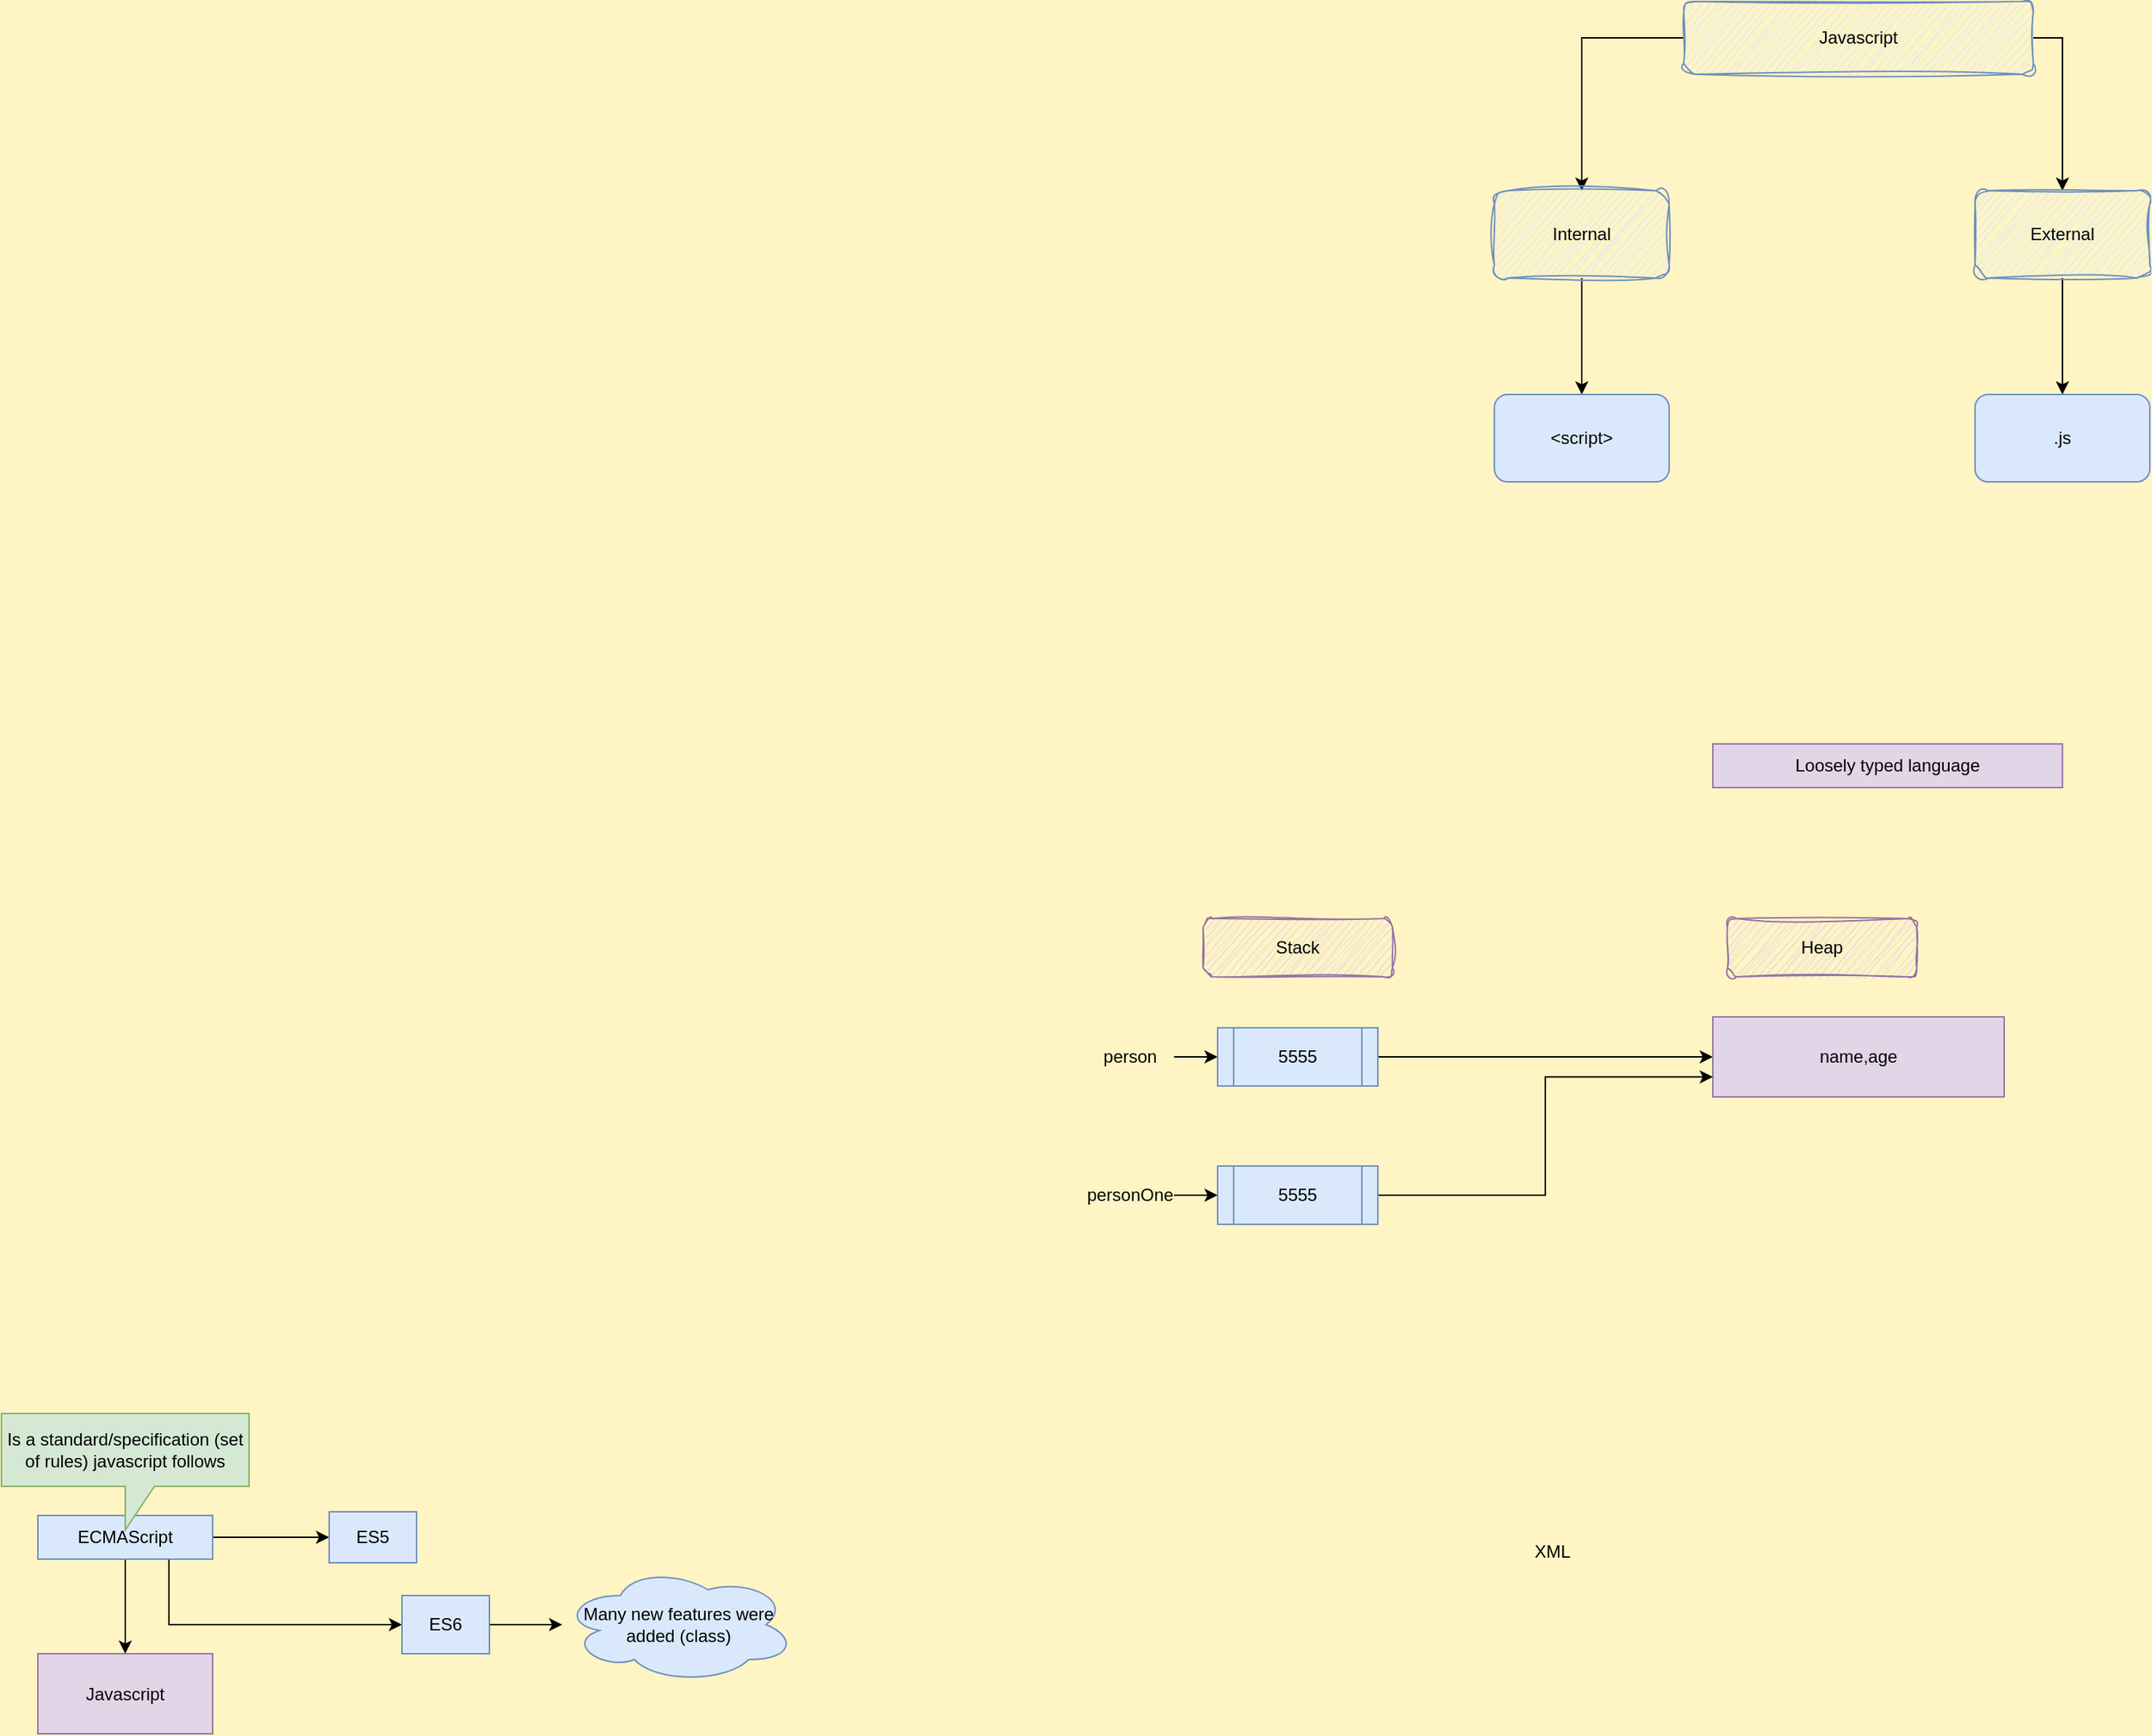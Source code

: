 <mxfile version="24.3.1" type="device">
  <diagram name="Page-1" id="gpCxOrXW_6s2Z56GNIUJ">
    <mxGraphModel dx="1911" dy="544" grid="1" gridSize="10" guides="1" tooltips="1" connect="1" arrows="1" fold="1" page="0" pageScale="1" pageWidth="827" pageHeight="1169" background="#FFF4C3" math="0" shadow="0">
      <root>
        <mxCell id="0" />
        <mxCell id="1" parent="0" />
        <mxCell id="9ORxkWSN6XAdl5cKBwOh-3" value="" style="edgeStyle=orthogonalEdgeStyle;rounded=0;orthogonalLoop=1;jettySize=auto;html=1;" parent="1" source="9ORxkWSN6XAdl5cKBwOh-1" target="9ORxkWSN6XAdl5cKBwOh-2" edge="1">
          <mxGeometry relative="1" as="geometry" />
        </mxCell>
        <mxCell id="9ORxkWSN6XAdl5cKBwOh-5" style="edgeStyle=orthogonalEdgeStyle;rounded=0;orthogonalLoop=1;jettySize=auto;html=1;exitX=1;exitY=0.5;exitDx=0;exitDy=0;" parent="1" source="9ORxkWSN6XAdl5cKBwOh-1" target="9ORxkWSN6XAdl5cKBwOh-4" edge="1">
          <mxGeometry relative="1" as="geometry" />
        </mxCell>
        <mxCell id="9ORxkWSN6XAdl5cKBwOh-1" value="Javascript" style="rounded=1;whiteSpace=wrap;html=1;fillColor=#dae8fc;strokeColor=#6c8ebf;sketch=1;curveFitting=1;jiggle=2;" parent="1" vertex="1">
          <mxGeometry x="250" y="100" width="240" height="50" as="geometry" />
        </mxCell>
        <mxCell id="9ORxkWSN6XAdl5cKBwOh-7" value="" style="edgeStyle=orthogonalEdgeStyle;rounded=0;orthogonalLoop=1;jettySize=auto;html=1;" parent="1" source="9ORxkWSN6XAdl5cKBwOh-2" target="9ORxkWSN6XAdl5cKBwOh-6" edge="1">
          <mxGeometry relative="1" as="geometry" />
        </mxCell>
        <mxCell id="9ORxkWSN6XAdl5cKBwOh-2" value="Internal" style="whiteSpace=wrap;html=1;fillColor=#dae8fc;strokeColor=#6c8ebf;rounded=1;sketch=1;curveFitting=1;jiggle=2;" parent="1" vertex="1">
          <mxGeometry x="120" y="230" width="120" height="60" as="geometry" />
        </mxCell>
        <mxCell id="9ORxkWSN6XAdl5cKBwOh-9" value="" style="edgeStyle=orthogonalEdgeStyle;rounded=0;orthogonalLoop=1;jettySize=auto;html=1;" parent="1" source="9ORxkWSN6XAdl5cKBwOh-4" target="9ORxkWSN6XAdl5cKBwOh-8" edge="1">
          <mxGeometry relative="1" as="geometry" />
        </mxCell>
        <mxCell id="9ORxkWSN6XAdl5cKBwOh-4" value="External" style="whiteSpace=wrap;html=1;fillColor=#dae8fc;strokeColor=#6c8ebf;rounded=1;sketch=1;curveFitting=1;jiggle=2;" parent="1" vertex="1">
          <mxGeometry x="450" y="230" width="120" height="60" as="geometry" />
        </mxCell>
        <mxCell id="9ORxkWSN6XAdl5cKBwOh-6" value="&amp;lt;script&amp;gt;" style="whiteSpace=wrap;html=1;fillColor=#dae8fc;strokeColor=#6c8ebf;rounded=1;fontColor=default;" parent="1" vertex="1">
          <mxGeometry x="120" y="370" width="120" height="60" as="geometry" />
        </mxCell>
        <mxCell id="9ORxkWSN6XAdl5cKBwOh-8" value=".js" style="whiteSpace=wrap;html=1;fillColor=#dae8fc;strokeColor=#6c8ebf;rounded=1;" parent="1" vertex="1">
          <mxGeometry x="450" y="370" width="120" height="60" as="geometry" />
        </mxCell>
        <mxCell id="9ORxkWSN6XAdl5cKBwOh-10" value="Loosely typed language" style="text;html=1;align=center;verticalAlign=middle;whiteSpace=wrap;rounded=0;fillColor=#e1d5e7;strokeColor=#9673a6;" parent="1" vertex="1">
          <mxGeometry x="270" y="610" width="240" height="30" as="geometry" />
        </mxCell>
        <mxCell id="9ORxkWSN6XAdl5cKBwOh-11" value="Stack" style="rounded=1;whiteSpace=wrap;html=1;fillColor=#e1d5e7;strokeColor=#9673a6;sketch=1;curveFitting=1;jiggle=2;" parent="1" vertex="1">
          <mxGeometry x="-80" y="730" width="130" height="40" as="geometry" />
        </mxCell>
        <mxCell id="9ORxkWSN6XAdl5cKBwOh-12" value="Heap" style="rounded=1;whiteSpace=wrap;html=1;fillColor=#e1d5e7;strokeColor=#9673a6;sketch=1;curveFitting=1;jiggle=2;" parent="1" vertex="1">
          <mxGeometry x="280" y="730" width="130" height="40" as="geometry" />
        </mxCell>
        <mxCell id="9ORxkWSN6XAdl5cKBwOh-15" style="edgeStyle=orthogonalEdgeStyle;rounded=0;orthogonalLoop=1;jettySize=auto;html=1;" parent="1" source="9ORxkWSN6XAdl5cKBwOh-13" target="9ORxkWSN6XAdl5cKBwOh-14" edge="1">
          <mxGeometry relative="1" as="geometry" />
        </mxCell>
        <mxCell id="9ORxkWSN6XAdl5cKBwOh-13" value="person" style="text;html=1;align=center;verticalAlign=middle;whiteSpace=wrap;rounded=0;" parent="1" vertex="1">
          <mxGeometry x="-160" y="810" width="60" height="30" as="geometry" />
        </mxCell>
        <mxCell id="9ORxkWSN6XAdl5cKBwOh-17" style="edgeStyle=orthogonalEdgeStyle;rounded=0;orthogonalLoop=1;jettySize=auto;html=1;" parent="1" source="9ORxkWSN6XAdl5cKBwOh-14" target="9ORxkWSN6XAdl5cKBwOh-16" edge="1">
          <mxGeometry relative="1" as="geometry" />
        </mxCell>
        <mxCell id="9ORxkWSN6XAdl5cKBwOh-14" value="5555" style="shape=process;whiteSpace=wrap;html=1;backgroundOutline=1;fillColor=#dae8fc;strokeColor=#6c8ebf;" parent="1" vertex="1">
          <mxGeometry x="-70" y="805" width="110" height="40" as="geometry" />
        </mxCell>
        <mxCell id="9ORxkWSN6XAdl5cKBwOh-16" value="name,age" style="rounded=0;whiteSpace=wrap;html=1;fillColor=#e1d5e7;strokeColor=#9673a6;" parent="1" vertex="1">
          <mxGeometry x="270" y="797.5" width="200" height="55" as="geometry" />
        </mxCell>
        <mxCell id="9ORxkWSN6XAdl5cKBwOh-21" style="edgeStyle=orthogonalEdgeStyle;rounded=0;orthogonalLoop=1;jettySize=auto;html=1;entryX=0;entryY=0.75;entryDx=0;entryDy=0;" parent="1" source="9ORxkWSN6XAdl5cKBwOh-18" target="9ORxkWSN6XAdl5cKBwOh-16" edge="1">
          <mxGeometry relative="1" as="geometry" />
        </mxCell>
        <mxCell id="9ORxkWSN6XAdl5cKBwOh-18" value="5555" style="shape=process;whiteSpace=wrap;html=1;backgroundOutline=1;fillColor=#dae8fc;strokeColor=#6c8ebf;" parent="1" vertex="1">
          <mxGeometry x="-70" y="900" width="110" height="40" as="geometry" />
        </mxCell>
        <mxCell id="9ORxkWSN6XAdl5cKBwOh-20" style="edgeStyle=orthogonalEdgeStyle;rounded=0;orthogonalLoop=1;jettySize=auto;html=1;entryX=0;entryY=0.5;entryDx=0;entryDy=0;" parent="1" source="9ORxkWSN6XAdl5cKBwOh-19" target="9ORxkWSN6XAdl5cKBwOh-18" edge="1">
          <mxGeometry relative="1" as="geometry" />
        </mxCell>
        <mxCell id="9ORxkWSN6XAdl5cKBwOh-19" value="personOne" style="text;html=1;align=center;verticalAlign=middle;whiteSpace=wrap;rounded=0;" parent="1" vertex="1">
          <mxGeometry x="-160" y="905" width="60" height="30" as="geometry" />
        </mxCell>
        <mxCell id="9ORxkWSN6XAdl5cKBwOh-22" value="XML" style="text;html=1;align=center;verticalAlign=middle;whiteSpace=wrap;rounded=0;" parent="1" vertex="1">
          <mxGeometry x="130" y="1150" width="60" height="30" as="geometry" />
        </mxCell>
        <mxCell id="JR_S8s7V_wihcoIkoCVu-4" value="" style="edgeStyle=orthogonalEdgeStyle;rounded=0;orthogonalLoop=1;jettySize=auto;html=1;" edge="1" parent="1" source="JR_S8s7V_wihcoIkoCVu-1" target="JR_S8s7V_wihcoIkoCVu-3">
          <mxGeometry relative="1" as="geometry" />
        </mxCell>
        <mxCell id="JR_S8s7V_wihcoIkoCVu-6" value="" style="edgeStyle=orthogonalEdgeStyle;rounded=0;orthogonalLoop=1;jettySize=auto;html=1;" edge="1" parent="1" source="JR_S8s7V_wihcoIkoCVu-1" target="JR_S8s7V_wihcoIkoCVu-5">
          <mxGeometry relative="1" as="geometry" />
        </mxCell>
        <mxCell id="JR_S8s7V_wihcoIkoCVu-8" style="edgeStyle=orthogonalEdgeStyle;rounded=0;orthogonalLoop=1;jettySize=auto;html=1;exitX=0.75;exitY=1;exitDx=0;exitDy=0;entryX=0;entryY=0.5;entryDx=0;entryDy=0;" edge="1" parent="1" source="JR_S8s7V_wihcoIkoCVu-1" target="JR_S8s7V_wihcoIkoCVu-7">
          <mxGeometry relative="1" as="geometry" />
        </mxCell>
        <mxCell id="JR_S8s7V_wihcoIkoCVu-1" value="ECMAScript" style="text;html=1;align=center;verticalAlign=middle;whiteSpace=wrap;rounded=0;fillColor=#dae8fc;strokeColor=#6c8ebf;" vertex="1" parent="1">
          <mxGeometry x="-880" y="1140" width="120" height="30" as="geometry" />
        </mxCell>
        <mxCell id="JR_S8s7V_wihcoIkoCVu-2" value="Is a standard/specification (set of rules) javascript follows" style="shape=callout;whiteSpace=wrap;html=1;perimeter=calloutPerimeter;fillColor=#d5e8d4;strokeColor=#82b366;" vertex="1" parent="1">
          <mxGeometry x="-905" y="1070" width="170" height="80" as="geometry" />
        </mxCell>
        <mxCell id="JR_S8s7V_wihcoIkoCVu-3" value="Javascript" style="whiteSpace=wrap;html=1;fillColor=#e1d5e7;strokeColor=#9673a6;rounded=0;" vertex="1" parent="1">
          <mxGeometry x="-880" y="1235" width="120" height="55" as="geometry" />
        </mxCell>
        <mxCell id="JR_S8s7V_wihcoIkoCVu-5" value="ES5" style="whiteSpace=wrap;html=1;fillColor=#dae8fc;strokeColor=#6c8ebf;gradientColor=none;rounded=0;" vertex="1" parent="1">
          <mxGeometry x="-680" y="1137.5" width="60" height="35" as="geometry" />
        </mxCell>
        <mxCell id="JR_S8s7V_wihcoIkoCVu-10" value="" style="edgeStyle=orthogonalEdgeStyle;rounded=0;orthogonalLoop=1;jettySize=auto;html=1;" edge="1" parent="1" source="JR_S8s7V_wihcoIkoCVu-7" target="JR_S8s7V_wihcoIkoCVu-9">
          <mxGeometry relative="1" as="geometry" />
        </mxCell>
        <mxCell id="JR_S8s7V_wihcoIkoCVu-7" value="ES6" style="whiteSpace=wrap;html=1;fillColor=#dae8fc;strokeColor=#6c8ebf;gradientColor=none;rounded=0;" vertex="1" parent="1">
          <mxGeometry x="-630" y="1195" width="60" height="40" as="geometry" />
        </mxCell>
        <mxCell id="JR_S8s7V_wihcoIkoCVu-9" value="Many new features were added (class)" style="ellipse;shape=cloud;whiteSpace=wrap;html=1;fillColor=#dae8fc;strokeColor=#6c8ebf;gradientColor=none;rounded=0;" vertex="1" parent="1">
          <mxGeometry x="-520" y="1175" width="160" height="80" as="geometry" />
        </mxCell>
      </root>
    </mxGraphModel>
  </diagram>
</mxfile>
